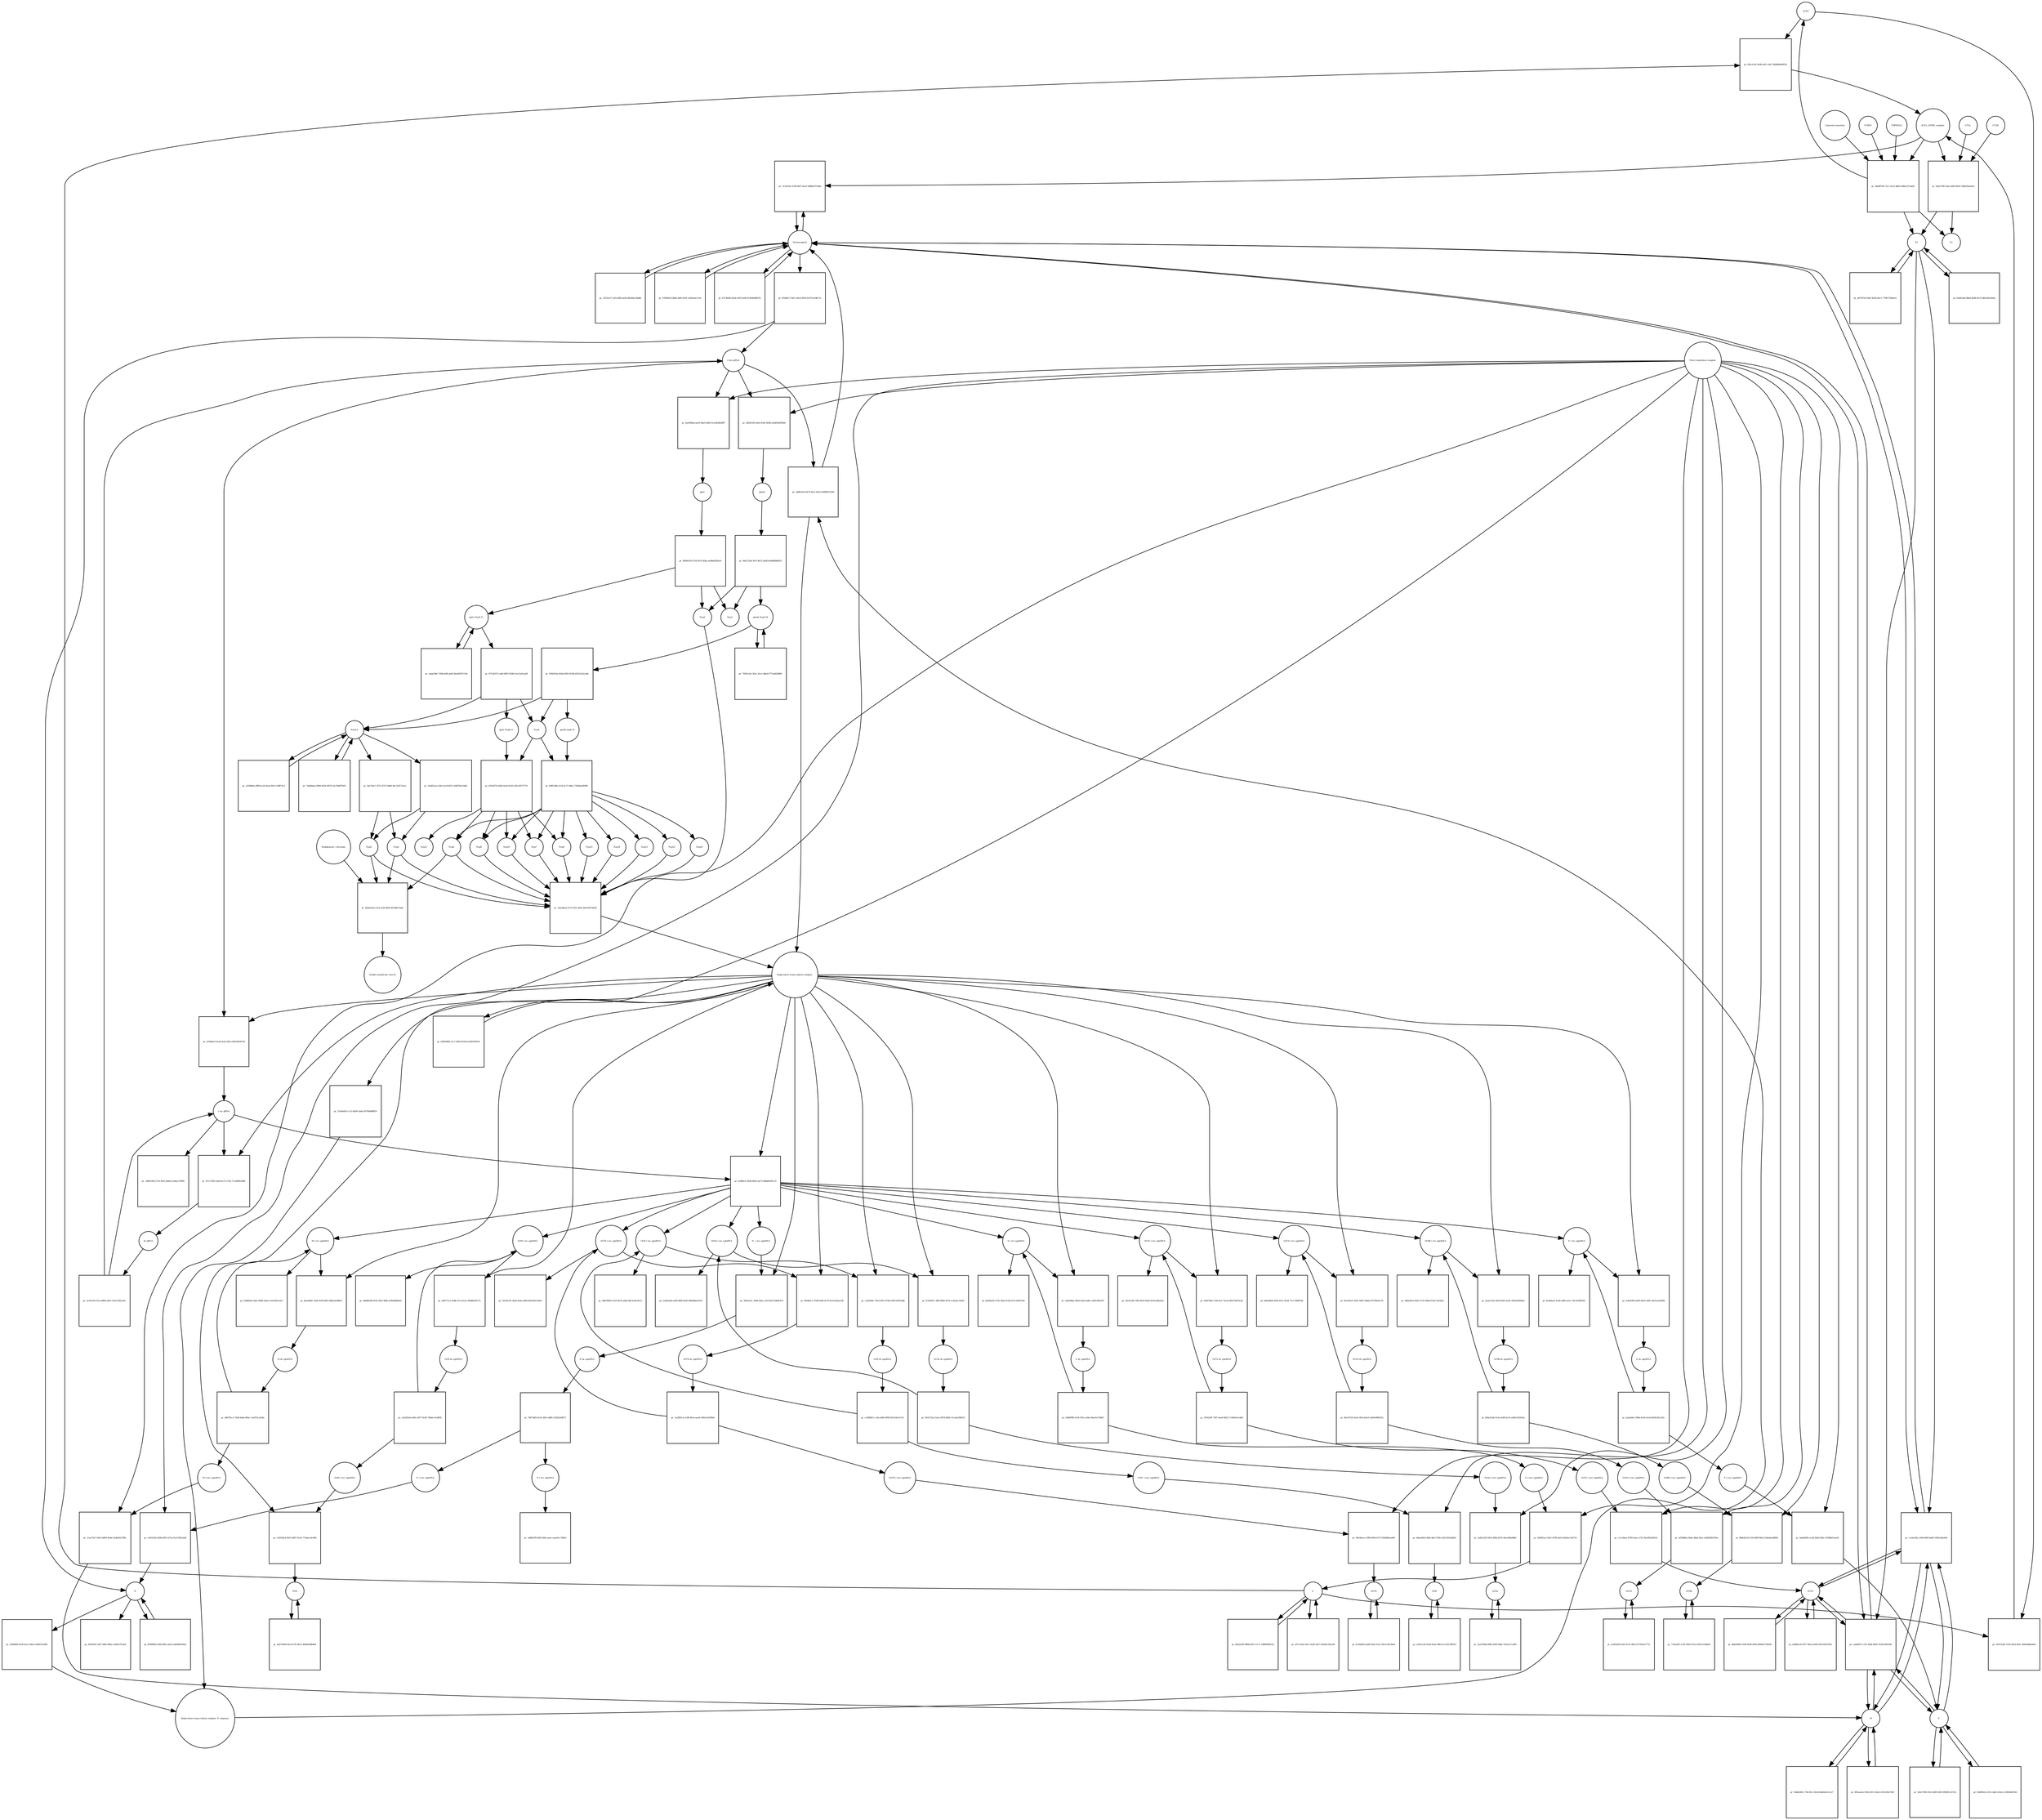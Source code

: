 strict digraph  {
ACE2 [annotation="", bipartite=0, cls=macromolecule, fontsize=4, label=ACE2, shape=circle];
"pr_d5ecfc00-2e0b-4421-a9a7-468486ed823b" [annotation="", bipartite=1, cls=process, fontsize=4, label="pr_d5ecfc00-2e0b-4421-a9a7-468486ed823b", shape=square];
"ACE2_SPIKE complex" [annotation="", bipartite=0, cls=complex, fontsize=4, label="ACE2_SPIKE complex", shape=circle];
S [annotation=urn_miriam_uniprot_P0DTC2, bipartite=0, cls=macromolecule, fontsize=4, label=S, shape=circle];
Nucleocapsid [annotation="urn_miriam_obo.go_GO%3A0019013", bipartite=0, cls=complex, fontsize=4, label=Nucleocapsid, shape=circle];
"pr_31291f42-319b-4f47-ba1d-58f8b1073edd" [annotation="", bipartite=1, cls=process, fontsize=4, label="pr_31291f42-319b-4f47-ba1d-58f8b1073edd", shape=square];
"pr_0ad1578f-63a5-4df0-8059-7dbfe95ea8c6" [annotation="", bipartite=1, cls=process, fontsize=4, label="pr_0ad1578f-63a5-4df0-8059-7dbfe95ea8c6", shape=square];
S2 [annotation=urn_miriam_interpro_IPR002552, bipartite=0, cls=macromolecule, fontsize=4, label=S2, shape=circle];
CTSB [annotation="", bipartite=0, cls=macromolecule, fontsize=4, label=CTSB, shape=circle];
CTSL [annotation="", bipartite=0, cls=macromolecule, fontsize=4, label=CTSL, shape=circle];
S1 [annotation=urn_miriam_interpro_IPR002551, bipartite=0, cls=macromolecule, fontsize=4, label=S1, shape=circle];
"pr_05672edb-7a95-4d1d-b62c-849a08dea6d3" [annotation="", bipartite=1, cls=process, fontsize=4, label="pr_05672edb-7a95-4d1d-b62c-849a08dea6d3", shape=square];
"pr_ce66df72-c251-464f-8643-7b2f316953d4" [annotation="", bipartite=1, cls=process, fontsize=4, label="pr_ce66df72-c251-464f-8643-7b2f316953d4", shape=square];
E [annotation=urn_miriam_uniprot_P0DTC4, bipartite=0, cls=macromolecule, fontsize=4, label=E, shape=circle];
M [annotation=urn_miriam_uniprot_P0DTC5, bipartite=0, cls=macromolecule, fontsize=4, label=M, shape=circle];
Orf7a [annotation=urn_miriam_uniprot_P0DTC7, bipartite=0, cls=macromolecule, fontsize=4, label=Orf7a, shape=circle];
"pr_ff2db5c7-8411-46c4-9914-b197cdc86c7a" [annotation="", bipartite=1, cls=process, fontsize=4, label="pr_ff2db5c7-8411-46c4-9914-b197cdc86c7a", shape=square];
"(+)ss gRNA" [annotation=urn_miriam_refseq_NC_045512, bipartite=0, cls="nucleic acid feature", fontsize=4, label="(+)ss gRNA", shape=circle];
N [annotation=urn_miriam_uniprot_P0DTC9, bipartite=0, cls="macromolecule multimer", fontsize=4, label=N, shape=circle];
"pr_21f1dc37-1af3-4fb0-a62d-8fed9ac3bdbb" [annotation="", bipartite=1, cls=process, fontsize=4, label="pr_21f1dc37-1af3-4fb0-a62d-8fed9ac3bdbb", shape=square];
"pr_97690416-d66b-46f0-855f-3cfdea0c215d" [annotation="", bipartite=1, cls=process, fontsize=4, label="pr_97690416-d66b-46f0-855f-3cfdea0c215d", shape=square];
"pr_f6595f63-2df7-46bf-989a-e3d91b7b7d2f" [annotation="", bipartite=1, cls=process, fontsize=4, label="pr_f6595f63-2df7-46bf-989a-e3d91b7b7d2f", shape=square];
"pr_0f5896b5-b5fb-4862-ab35-ede88df169a4" [annotation="", bipartite=1, cls=process, fontsize=4, label="pr_0f5896b5-b5fb-4862-ab35-ede88df169a4", shape=square];
"N (+)ss sgmRNA" [annotation=urn_miriam_ncbigene_43740575, bipartite=0, cls="nucleic acid feature", fontsize=4, label="N (+)ss sgmRNA", shape=circle];
"pr_c441422f-d280-4851-b75a-fe21185a5adf" [annotation="", bipartite=1, cls=process, fontsize=4, label="pr_c441422f-d280-4851-b75a-fe21185a5adf", shape=square];
"Host translation complex" [annotation="urn_miriam_obo.go_GO%3A0070992", bipartite=0, cls=complex, fontsize=4, label="Host translation complex", shape=circle];
"pr_b713bef0-02a4-45f5-b249-9cf040d9007b" [annotation="", bipartite=1, cls=process, fontsize=4, label="pr_b713bef0-02a4-45f5-b249-9cf040d9007b", shape=square];
"pr_46dd9706-72cc-4e12-8d63-696dc1f7ad2b" [annotation="", bipartite=1, cls=process, fontsize=4, label="pr_46dd9706-72cc-4e12-8d63-696dc1f7ad2b", shape=square];
FURIN [annotation="", bipartite=0, cls=macromolecule, fontsize=4, label=FURIN, shape=circle];
TMPRSS2 [annotation="", bipartite=0, cls=macromolecule, fontsize=4, label=TMPRSS2, shape=circle];
"Camostat mesylate" [annotation="urn_miriam_pubchem.compound_2536", bipartite=0, cls="simple chemical", fontsize=4, label="Camostat mesylate", shape=circle];
"pr_febd1a6b-9b6d-4b0b-9a7e-dfd236e3fa6e" [annotation="", bipartite=1, cls=process, fontsize=4, label="pr_febd1a6b-9b6d-4b0b-9a7e-dfd236e3fa6e", shape=square];
"Replication transcription complex_N oligomer" [annotation="", bipartite=0, cls=complex, fontsize=4, label="Replication transcription complex_N oligomer", shape=circle];
"pr_eddfe55a-9475-43e1-9ea5-0208ff5152fd" [annotation="", bipartite=1, cls=process, fontsize=4, label="pr_eddfe55a-9475-43e1-9ea5-0208ff5152fd", shape=square];
"Replication transcription complex" [annotation="", bipartite=0, cls=complex, fontsize=4, label="Replication transcription complex", shape=circle];
"pr_c1edc58a-c568-466f-ba80-10041effa9e8" [annotation="", bipartite=1, cls=process, fontsize=4, label="pr_c1edc58a-c568-466f-ba80-10041effa9e8", shape=square];
"pr_d47f97a9-5bf3-402d-8ec1-77987758edc0" [annotation="", bipartite=1, cls=process, fontsize=4, label="pr_d47f97a9-5bf3-402d-8ec1-77987758edc0", shape=square];
"pp1a Nsp3-11" [annotation=urn_miriam_uniprot_P0DTC1, bipartite=0, cls=macromolecule, fontsize=4, label="pp1a Nsp3-11", shape=circle];
"pr_97136337-ced0-4967-8246-f1ac5a41aaf6" [annotation="", bipartite=1, cls=process, fontsize=4, label="pr_97136337-ced0-4967-8246-f1ac5a41aaf6", shape=square];
"pp1a Nsp6-11" [annotation=urn_miriam_uniprot_P0DTC1, bipartite=0, cls=macromolecule, fontsize=4, label="pp1a Nsp6-11", shape=circle];
"Nsp3-4" [annotation="urn_miriam_ncbiprotein_YP_009725299|urn_miriam_ncbiprotein_YP_009725300", bipartite=0, cls=macromolecule, fontsize=4, label="Nsp3-4", shape=circle];
Nsp5 [annotation=urn_miriam_ncbiprotein_YP_009725301, bipartite=0, cls="macromolecule multimer", fontsize=4, label=Nsp5, shape=circle];
"Endoplasmic reticulum" [annotation="urn_miriam_obo.go_GO%3A0005783", bipartite=0, cls=complex, fontsize=4, label="Endoplasmic reticulum", shape=circle];
"pr_8abb23e6-e3c0-41df-900f-5f329ff27ebd" [annotation="", bipartite=1, cls=process, fontsize=4, label="pr_8abb23e6-e3c0-41df-900f-5f329ff27ebd", shape=square];
"Double-membrane vesicle" [annotation="urn_miriam_obo.go_GO%3A0039718", bipartite=0, cls=complex, fontsize=4, label="Double-membrane vesicle", shape=circle];
Nsp4 [annotation=urn_miriam_ncbiprotein_YP_009725300, bipartite=0, cls=macromolecule, fontsize=4, label=Nsp4, shape=circle];
Nsp3 [annotation=urn_miriam_ncbiprotein_YP_009725299, bipartite=0, cls=macromolecule, fontsize=4, label=Nsp3, shape=circle];
Nsp6 [annotation=urn_miriam_ncbiprotein_YP_009725302, bipartite=0, cls=macromolecule, fontsize=4, label=Nsp6, shape=circle];
"pr_eada2f9e-729d-4e8f-aefd-5ba2838711d4" [annotation="", bipartite=1, cls=process, fontsize=4, label="pr_eada2f9e-729d-4e8f-aefd-5ba2838711d4", shape=square];
"pr_a22fbb8a-d9f9-4c2d-9eae-80c1c59875cd" [annotation="", bipartite=1, cls=process, fontsize=4, label="pr_a22fbb8a-d9f9-4c2d-9eae-80c1c59875cd", shape=square];
"pp1ab Nsp3-16" [annotation=urn_miriam_uniprot_P0DTD1, bipartite=0, cls=macromolecule, fontsize=4, label="pp1ab Nsp3-16", shape=circle];
"pr_7818c24c-3e5c-41ce-b8ed-f7714e828806" [annotation="", bipartite=1, cls=process, fontsize=4, label="pr_7818c24c-3e5c-41ce-b8ed-f7714e828806", shape=square];
"pr_f594310a-d1bd-4595-9149-e05222a2cebb" [annotation="", bipartite=1, cls=process, fontsize=4, label="pr_f594310a-d1bd-4595-9149-e05222a2cebb", shape=square];
"pp1ab nsp6-16" [annotation=urn_miriam_uniprot_P0DTD1, bipartite=0, cls=macromolecule, fontsize=4, label="pp1ab nsp6-16", shape=circle];
"pr_5bbb286f-c73b-40c1-822d-6be644c5ce27" [annotation="", bipartite=1, cls=process, fontsize=4, label="pr_5bbb286f-c73b-40c1-822d-6be644c5ce27", shape=square];
"pr_5d2e7589-05e5-460f-9d55-0958f1e1f13d" [annotation="", bipartite=1, cls=process, fontsize=4, label="pr_5d2e7589-05e5-460f-9d55-0958f1e1f13d", shape=square];
"pr_a97c105a-95a7-4329-a817-65a98c32bc40" [annotation="", bipartite=1, cls=process, fontsize=4, label="pr_a97c105a-95a7-4329-a817-65a98c32bc40", shape=square];
"pr_895aaa3e-92f4-4251-83a0-c814536a7438" [annotation="", bipartite=1, cls=process, fontsize=4, label="pr_895aaa3e-92f4-4251-83a0-c814536a7438", shape=square];
"pr_b0400b1d-1b7a-4de3-b5eb-c230854d919d" [annotation="", bipartite=1, cls=process, fontsize=4, label="pr_b0400b1d-1b7a-4de3-b5eb-c230854d919d", shape=square];
"pr_8b52af30-9888-4037-a171-10885f60f163" [annotation="", bipartite=1, cls=process, fontsize=4, label="pr_8b52af30-9888-4037-a171-10885f60f163", shape=square];
"pr_dbba9966-c5d6-4598-9299-d96643739428" [annotation="", bipartite=1, cls=process, fontsize=4, label="pr_dbba9966-c5d6-4598-9299-d96643739428", shape=square];
Orf6 [annotation=urn_miriam_uniprot_P0DTC6, bipartite=0, cls=macromolecule, fontsize=4, label=Orf6, shape=circle];
"pr_e2d311ab-410d-42ae-9663-5ca7d2788353" [annotation="", bipartite=1, cls=process, fontsize=4, label="pr_e2d311ab-410d-42ae-9663-5ca7d2788353", shape=square];
Orf3a [annotation=urn_miriam_uniprot_P0DTC3, bipartite=0, cls=macromolecule, fontsize=4, label=Orf3a, shape=circle];
"pr_5a257b8d-6680-4389-9bde-7b1fa17caf99" [annotation="", bipartite=1, cls=process, fontsize=4, label="pr_5a257b8d-6680-4389-9bde-7b1fa17caf99", shape=square];
Orf8 [annotation=urn_miriam_uniprot_P0DTC8, bipartite=0, cls=macromolecule, fontsize=4, label=Orf8, shape=circle];
"pr_4d37d5d0-64cd-472f-9b1e-468642fdbd68" [annotation="", bipartite=1, cls=process, fontsize=4, label="pr_4d37d5d0-64cd-472f-9b1e-468642fdbd68", shape=square];
Orf9b [annotation=urn_miriam_uniprot_P0DTD2, bipartite=0, cls=macromolecule, fontsize=4, label=Orf9b, shape=circle];
"pr_714eaf63-a795-4595-87a2-b5f413190b99" [annotation="", bipartite=1, cls=process, fontsize=4, label="pr_714eaf63-a795-4595-87a2-b5f413190b99", shape=square];
Orf14 [annotation=urn_miriam_uniprot_P0DTD3, bipartite=0, cls=macromolecule, fontsize=4, label=Orf14, shape=circle];
"pr_ea492f28-5ed5-47ee-9f42-61793b1a777e" [annotation="", bipartite=1, cls=process, fontsize=4, label="pr_ea492f28-5ed5-47ee-9f42-61793b1a777e", shape=square];
Orf7b [annotation=urn_miriam_uniprot_P0DTD8, bipartite=0, cls=macromolecule, fontsize=4, label=Orf7b, shape=circle];
"pr_813bbd55-da96-42af-9122-56e1c4912be4" [annotation="", bipartite=1, cls=process, fontsize=4, label="pr_813bbd55-da96-42af-9122-56e1c4912be4", shape=square];
"pr_d2d96ce9-5877-48c4-a046-f59c93d27b30" [annotation="", bipartite=1, cls=process, fontsize=4, label="pr_d2d96ce9-5877-48c4-a046-f59c93d27b30", shape=square];
"M (+)ss sgmRNA" [annotation="", bipartite=0, cls="nucleic acid feature", fontsize=4, label="M (+)ss sgmRNA", shape=circle];
"pr_11ae75e7-64c9-4d09-9e4d-21dbe0215f8c" [annotation="", bipartite=1, cls=process, fontsize=4, label="pr_11ae75e7-64c9-4d09-9e4d-21dbe0215f8c", shape=square];
"E (+)ss sgmRNA" [annotation="", bipartite=0, cls="nucleic acid feature", fontsize=4, label="E (+)ss sgmRNA", shape=circle];
"pr_4adb2856-1a28-4620-bf5e-5190bb12ea42" [annotation="", bipartite=1, cls=process, fontsize=4, label="pr_4adb2856-1a28-4620-bf5e-5190bb12ea42", shape=square];
"S (+)ss sgmRNA" [annotation="", bipartite=0, cls="nucleic acid feature", fontsize=4, label="S (+)ss sgmRNA", shape=circle];
"pr_426653ca-6ef2-4709-ab5a-642b2c224733" [annotation="", bipartite=1, cls=process, fontsize=4, label="pr_426653ca-6ef2-4709-ab5a-642b2c224733", shape=square];
"Orf7a (+)ss sgmRNA" [annotation="", bipartite=0, cls="nucleic acid feature", fontsize=4, label="Orf7a (+)ss sgmRNA", shape=circle];
"pr_c1ce5bea-6709-4eac-a725-9ae585a081f4" [annotation="", bipartite=1, cls=process, fontsize=4, label="pr_c1ce5bea-6709-4eac-a725-9ae585a081f4", shape=square];
"Orf6  (+)ss sgmRNA" [annotation="", bipartite=0, cls="nucleic acid feature", fontsize=4, label="Orf6  (+)ss sgmRNA", shape=circle];
"pr_8dae69a0-468f-4ba7-839c-b4513023dd2d" [annotation="", bipartite=1, cls=process, fontsize=4, label="pr_8dae69a0-468f-4ba7-839c-b4513023dd2d", shape=square];
"Orf3a (+)ss sgmRNA" [annotation="", bipartite=0, cls="nucleic acid feature", fontsize=4, label="Orf3a (+)ss sgmRNA", shape=circle];
"pr_ae821228-5055-4f0b-b470-5fac0d0e8bbf" [annotation="", bipartite=1, cls=process, fontsize=4, label="pr_ae821228-5055-4f0b-b470-5fac0d0e8bbf", shape=square];
"Orf8 (+)ss sgmRNA" [annotation="", bipartite=0, cls="nucleic acid feature", fontsize=4, label="Orf8 (+)ss sgmRNA", shape=circle];
"pr_c5d16dc4-0912-4b97-9c01-77adeca9c964" [annotation="", bipartite=1, cls=process, fontsize=4, label="pr_c5d16dc4-0912-4b97-9c01-77adeca9c964", shape=square];
"Orf9b (+)ss sgmRNA" [annotation="", bipartite=0, cls="nucleic acid feature", fontsize=4, label="Orf9b (+)ss sgmRNA", shape=circle];
"pr_868e42c8-fc50-46f9-96e4-52da0ea680f4" [annotation="", bipartite=1, cls=process, fontsize=4, label="pr_868e42c8-fc50-46f9-96e4-52da0ea680f4", shape=square];
"Orf14 (+)ss sgmRNA" [annotation="", bipartite=0, cls="nucleic acid feature", fontsize=4, label="Orf14 (+)ss sgmRNA", shape=circle];
"pr_af5884ba-5b0e-48da-83ac-d2d4266278ed" [annotation="", bipartite=1, cls=process, fontsize=4, label="pr_af5884ba-5b0e-48da-83ac-d2d4266278ed", shape=square];
"Orf7b (+)ss sgmRNA" [annotation="", bipartite=0, cls="nucleic acid feature", fontsize=4, label="Orf7b (+)ss sgmRNA", shape=circle];
"pr_69e5beca-1089-4954-b71f-f204d06ca604" [annotation="", bipartite=1, cls=process, fontsize=4, label="pr_69e5beca-1089-4954-b71f-f204d06ca604", shape=square];
"(-)ss gRNA" [annotation=urn_miriam_refseq_NC_045512, bipartite=0, cls="nucleic acid feature", fontsize=4, label="(-)ss gRNA", shape=circle];
"pr_1b86339d-27c8-467e-bd0d-a19dac37f0fb" [annotation="", bipartite=1, cls=process, fontsize=4, label="pr_1b86339d-27c8-467e-bd0d-a19dac37f0fb", shape=square];
"pr_19fd08f9-de34-4a21-84ed-c4b0015efdff" [annotation="", bipartite=1, cls=process, fontsize=4, label="pr_19fd08f9-de34-4a21-84ed-c4b0015efdff", shape=square];
"pr_b1fd0dc9-5ea9-4e2e-bd15-0fefef954734" [annotation="", bipartite=1, cls=process, fontsize=4, label="pr_b1fd0dc9-5ea9-4e2e-bd15-0fefef954734", shape=square];
"M (-)ss sgmRNA" [annotation=urn_miriam_ncbigene_43740571, bipartite=0, cls="nucleic acid feature", fontsize=4, label="M (-)ss sgmRNA", shape=circle];
"pr_f3486d22-0af2-4698-a05a-51a51b67a3e3" [annotation="", bipartite=1, cls=process, fontsize=4, label="pr_f3486d22-0af2-4698-a05a-51a51b67a3e3", shape=square];
"E (-)ss sgmRNA" [annotation=urn_miriam_ncbigene_43740570, bipartite=0, cls="nucleic acid feature", fontsize=4, label="E (-)ss sgmRNA", shape=circle];
"pr_ba3fdaa5-2c89-446f-ae5c-735c50380392" [annotation="", bipartite=1, cls=process, fontsize=4, label="pr_ba3fdaa5-2c89-446f-ae5c-735c50380392", shape=square];
"S (-)ss sgmRNA" [annotation="", bipartite=0, cls="nucleic acid feature", fontsize=4, label="S (-)ss sgmRNA", shape=circle];
"pr_b52f6a05-e791-42b2-9c8d-d7e132607af4" [annotation="", bipartite=1, cls=process, fontsize=4, label="pr_b52f6a05-e791-42b2-9c8d-d7e132607af4", shape=square];
"Orf7a (-)ss sgmRNA" [annotation="", bipartite=0, cls="nucleic acid feature", fontsize=4, label="Orf7a (-)ss sgmRNA", shape=circle];
"pr_ef53e186-7f84-4420-94a0-6e01a9da1faf" [annotation="", bipartite=1, cls=process, fontsize=4, label="pr_ef53e186-7f84-4420-94a0-6e01a9da1faf", shape=square];
"Orf6 (-)ss sgmRNA" [annotation="", bipartite=0, cls="nucleic acid feature", fontsize=4, label="Orf6 (-)ss sgmRNA", shape=circle];
"pr_d8b79b95-5e16-467d-ada8-48c5c8ac8113" [annotation="", bipartite=1, cls=process, fontsize=4, label="pr_d8b79b95-5e16-467d-ada8-48c5c8ac8113", shape=square];
"Orf3a (-)ss sgmRNA" [annotation="", bipartite=0, cls="nucleic acid feature", fontsize=4, label="Orf3a (-)ss sgmRNA", shape=circle];
"pr_53da5a6d-e50d-4f86-9450-0669dba41635" [annotation="", bipartite=1, cls=process, fontsize=4, label="pr_53da5a6d-e50d-4f86-9450-0669dba41635", shape=square];
"Orf8 (-)ss sgmRNA" [annotation="", bipartite=0, cls="nucleic acid feature", fontsize=4, label="Orf8 (-)ss sgmRNA", shape=circle];
"pr_0b686a98-051b-401f-9fdb-e93644ffb8a4" [annotation="", bipartite=1, cls=process, fontsize=4, label="pr_0b686a98-051b-401f-9fdb-e93644ffb8a4", shape=square];
"Orf9b (-)ss sgmRNA" [annotation="", bipartite=0, cls="nucleic acid feature", fontsize=4, label="Orf9b (-)ss sgmRNA", shape=circle];
"pr_59da4d12-4941-471f-a9bd-07b3c742562c" [annotation="", bipartite=1, cls=process, fontsize=4, label="pr_59da4d12-4941-471f-a9bd-07b3c742562c", shape=square];
"Orf14 (-)ss sgmRNA" [annotation="", bipartite=0, cls="nucleic acid feature", fontsize=4, label="Orf14 (-)ss sgmRNA", shape=circle];
"pr_b5ba4fb6-d19b-415c-8e34-71cc7d99f76b" [annotation="", bipartite=1, cls=process, fontsize=4, label="pr_b5ba4fb6-d19b-415c-8e34-71cc7d99f76b", shape=square];
"Orf7b (-)ss sgmRNA" [annotation="", bipartite=0, cls="nucleic acid feature", fontsize=4, label="Orf7b (-)ss sgmRNA", shape=circle];
"pr_59316c05-3818-4eda-a86d-46e450e1d0a3" [annotation="", bipartite=1, cls=process, fontsize=4, label="pr_59316c05-3818-4eda-a86d-46e450e1d0a3", shape=square];
"pr_91117830-3eb4-4c57-a7d2-71a36f603688" [annotation="", bipartite=1, cls=process, fontsize=4, label="pr_91117830-3eb4-4c57-a7d2-71a36f603688", shape=square];
"ds gRNA" [annotation=urn_miriam_refseq_NC_045512, bipartite=0, cls="nucleic acid feature", fontsize=4, label="ds gRNA", shape=circle];
"pr_8aaa0f4e-1428-424f-bfdf-18bba3e98021" [annotation="", bipartite=1, cls=process, fontsize=4, label="pr_8aaa0f4e-1428-424f-bfdf-18bba3e98021", shape=square];
"M ds sgmRNA" [annotation="", bipartite=0, cls="nucleic acid feature", fontsize=4, label="M ds sgmRNA", shape=circle];
"pr_5eb303f9-a059-48c8-a5f6-cde51ead590b" [annotation="", bipartite=1, cls=process, fontsize=4, label="pr_5eb303f9-a059-48c8-a5f6-cde51ead590b", shape=square];
"E ds sgmRNA" [annotation="", bipartite=0, cls="nucleic acid feature", fontsize=4, label="E ds sgmRNA", shape=circle];
"pr_5a9e96da-485d-45a6-ad8e-cd56c8fe63f7" [annotation="", bipartite=1, cls=process, fontsize=4, label="pr_5a9e96da-485d-45a6-ad8e-cd56c8fe63f7", shape=square];
"S ds sgmRNA" [annotation="", bipartite=0, cls="nucleic acid feature", fontsize=4, label="S ds sgmRNA", shape=circle];
"pr_43f6784a-7e26-4e17-8ca4-8fa579d76cbe" [annotation="", bipartite=1, cls=process, fontsize=4, label="pr_43f6784a-7e26-4e17-8ca4-8fa579d76cbe", shape=square];
"Orf7a ds sgmRNA" [annotation="", bipartite=0, cls="nucleic acid feature", fontsize=4, label="Orf7a ds sgmRNA", shape=circle];
"pr_c2a050bc-78c4-4927-8784-548710b763db" [annotation="", bipartite=1, cls=process, fontsize=4, label="pr_c2a050bc-78c4-4927-8784-548710b763db", shape=square];
"Orf6 ds sgmRNA" [annotation="", bipartite=0, cls="nucleic acid feature", fontsize=4, label="Orf6 ds sgmRNA", shape=circle];
"pr_b720391c-3ff8-4606-8e7b-1cda35c3ef02" [annotation="", bipartite=1, cls=process, fontsize=4, label="pr_b720391c-3ff8-4606-8e7b-1cda35c3ef02", shape=square];
"Orf3a ds sgmRNA" [annotation="", bipartite=0, cls="nucleic acid feature", fontsize=4, label="Orf3a ds sgmRNA", shape=circle];
"pr_b46771c5-2e8b-47c3-b1ca-f9a882f5477e" [annotation="", bipartite=1, cls=process, fontsize=4, label="pr_b46771c5-2e8b-47c3-b1ca-f9a882f5477e", shape=square];
"Orf8 ds sgmRNA" [annotation="", bipartite=0, cls="nucleic acid feature", fontsize=4, label="Orf8 ds sgmRNA", shape=circle];
"pr_aa4ce324-c8e8-420e-bcd2-340224f500ea" [annotation="", bipartite=1, cls=process, fontsize=4, label="pr_aa4ce324-c8e8-420e-bcd2-340224f500ea", shape=square];
"Orf9b ds sgmRNA" [annotation="", bipartite=0, cls="nucleic acid feature", fontsize=4, label="Orf9b ds sgmRNA", shape=circle];
"pr_65c83a15-939c-40d7-b4bd-875790e01cf5" [annotation="", bipartite=1, cls=process, fontsize=4, label="pr_65c83a15-939c-40d7-b4bd-875790e01cf5", shape=square];
"Orf14 ds sgmRNA" [annotation="", bipartite=0, cls="nucleic acid feature", fontsize=4, label="Orf14 ds sgmRNA", shape=circle];
"pr_9658fac1-0768-439e-b176-8c531eba2136" [annotation="", bipartite=1, cls=process, fontsize=4, label="pr_9658fac1-0768-439e-b176-8c531eba2136", shape=square];
"Orf7b ds sgmRNA" [annotation="", bipartite=0, cls="nucleic acid feature", fontsize=4, label="Orf7b ds sgmRNA", shape=circle];
"pr_2e101efe-f31a-4884-a853-33e512921eb1" [annotation="", bipartite=1, cls=process, fontsize=4, label="pr_2e101efe-f31a-4884-a853-33e512921eb1", shape=square];
"pr_b4678cc3-7d58-4deb-866c-c1e872ca434e" [annotation="", bipartite=1, cls=process, fontsize=4, label="pr_b4678cc3-7d58-4deb-866c-c1e872ca434e", shape=square];
"pr_2aafa66c-596b-4c46-b15d-d450cf4c252c" [annotation="", bipartite=1, cls=process, fontsize=4, label="pr_2aafa66c-596b-4c46-b15d-d450cf4c252c", shape=square];
"pr_54df0990-fe18-47fa-a1bb-34ae01274bb7" [annotation="", bipartite=1, cls=process, fontsize=4, label="pr_54df0990-fe18-47fa-a1bb-34ae01274bb7", shape=square];
"pr_39162f3f-7047-4ae8-8452-7c0b45e1e4d4" [annotation="", bipartite=1, cls=process, fontsize=4, label="pr_39162f3f-7047-4ae8-8452-7c0b45e1e4d4", shape=square];
"pr_c106b851-c14e-4d4f-b99f-d5d7a9a37c43" [annotation="", bipartite=1, cls=process, fontsize=4, label="pr_c106b851-c14e-4d4f-b99f-d5d7a9a37c43", shape=square];
"pr_9616722a-52a3-4878-b820-31cab2396033" [annotation="", bipartite=1, cls=process, fontsize=4, label="pr_9616722a-52a3-4878-b820-31cab2396033", shape=square];
"pr_cdc820a9-a69a-4357-9cb9-76bdc7ee4856" [annotation="", bipartite=1, cls=process, fontsize=4, label="pr_cdc820a9-a69a-4357-9cb9-76bdc7ee4856", shape=square];
"pr_6d4cd1dd-5c62-4e86-bc10-a04fc025632a" [annotation="", bipartite=1, cls=process, fontsize=4, label="pr_6d4cd1dd-5c62-4e86-bc10-a04fc025632a", shape=square];
"pr_46a7d7d3-4a16-4f1b-bdc0-5a60e99b9252" [annotation="", bipartite=1, cls=process, fontsize=4, label="pr_46a7d7d3-4a16-4f1b-bdc0-5a60e99b9252", shape=square];
"pr_1a5805c4-1e98-4bc4-aae8-e00e2cb599b4" [annotation="", bipartite=1, cls=process, fontsize=4, label="pr_1a5805c4-1e98-4bc4-aae8-e00e2cb599b4", shape=square];
"N  (-)ss sgmRNA" [annotation=urn_miriam_ncbigene_43740575, bipartite=0, cls="nucleic acid feature", fontsize=4, label="N  (-)ss sgmRNA", shape=circle];
"pr_3655a15c-3448-42bc-a333-bb721bb9e470" [annotation="", bipartite=1, cls=process, fontsize=4, label="pr_3655a15c-3448-42bc-a333-bb721bb9e470", shape=square];
"N ds sgmRNA" [annotation="", bipartite=0, cls="nucleic acid feature", fontsize=4, label="N ds sgmRNA", shape=circle];
"pr_7b973bf5-bc62-44f3-a880-3342f2ef8f73" [annotation="", bipartite=1, cls=process, fontsize=4, label="pr_7b973bf5-bc62-44f3-a880-3342f2ef8f73", shape=square];
"N (-)ss sgmRNA" [annotation="", bipartite=0, cls="nucleic acid feature", fontsize=4, label="N (-)ss sgmRNA", shape=circle];
pp1ab [annotation=urn_miriam_uniprot_P0DTD1, bipartite=0, cls=macromolecule, fontsize=4, label=pp1ab, shape=circle];
"pr_9dcb73a6-3fc9-4b72-b3d0-60a886b6f816" [annotation="", bipartite=1, cls=process, fontsize=4, label="pr_9dcb73a6-3fc9-4b72-b3d0-60a886b6f816", shape=square];
Nsp2 [annotation=urn_miriam_ncbiprotein_YP_009725298, bipartite=0, cls=macromolecule, fontsize=4, label=Nsp2, shape=circle];
Nsp1 [annotation=urn_miriam_ncbiprotein_YP_009725297, bipartite=0, cls=macromolecule, fontsize=4, label=Nsp1, shape=circle];
pp1a [annotation=urn_miriam_uniprot_P0DTC1, bipartite=0, cls=macromolecule, fontsize=4, label=pp1a, shape=circle];
"pr_8f040c95-6726-4f15-85da-ae98ef4626c9" [annotation="", bipartite=1, cls=process, fontsize=4, label="pr_8f040c95-6726-4f15-85da-ae98ef4626c9", shape=square];
"pr_7da80daa-0994-461b-9670-1bc7bdf07b93" [annotation="", bipartite=1, cls=process, fontsize=4, label="pr_7da80daa-0994-461b-9670-1bc7bdf07b93", shape=square];
"pr_5dc76ec1-2f7e-4732-9d60-8ac22917aa2c" [annotation="", bipartite=1, cls=process, fontsize=4, label="pr_5dc76ec1-2f7e-4732-9d60-8ac22917aa2c", shape=square];
"pr_1edb52aa-a54e-4ce9-867a-5dfd7be2544b" [annotation="", bipartite=1, cls=process, fontsize=4, label="pr_1edb52aa-a54e-4ce9-867a-5dfd7be2544b", shape=square];
"pr_452faf70-02b0-4a18-8102-e05c04737735" [annotation="", bipartite=1, cls=process, fontsize=4, label="pr_452faf70-02b0-4a18-8102-e05c04737735", shape=square];
Nsp7 [annotation=urn_miriam_ncbiprotein_YP_009725303, bipartite=0, cls=macromolecule, fontsize=4, label=Nsp7, shape=circle];
Nsp8 [annotation=urn_miriam_ncbiprotein_YP_009725304, bipartite=0, cls=macromolecule, fontsize=4, label=Nsp8, shape=circle];
Nsp9 [annotation=urn_miriam_ncbiprotein_YP_009725305, bipartite=0, cls=macromolecule, fontsize=4, label=Nsp9, shape=circle];
Nsp10 [annotation=urn_miriam_ncbiprotein_YP_009725306, bipartite=0, cls=macromolecule, fontsize=4, label=Nsp10, shape=circle];
Nsp11 [annotation=urn_miriam_ncbiprotein_YP_009725312, bipartite=0, cls=macromolecule, fontsize=4, label=Nsp11, shape=circle];
"pr_6bffcb9b-2c54-4c72-98a2-73b9daa800f9" [annotation="", bipartite=1, cls=process, fontsize=4, label="pr_6bffcb9b-2c54-4c72-98a2-73b9daa800f9", shape=square];
Nsp13 [annotation=urn_miriam_ncbiprotein_YP_009725308, bipartite=0, cls=macromolecule, fontsize=4, label=Nsp13, shape=circle];
Nsp12 [annotation=urn_miriam_ncbiprotein_YP_009725307, bipartite=0, cls=macromolecule, fontsize=4, label=Nsp12, shape=circle];
Nsp16 [annotation=urn_miriam_ncbiprotein_YP_009725311, bipartite=0, cls=macromolecule, fontsize=4, label=Nsp16, shape=circle];
Nsp15 [annotation=urn_miriam_ncbiprotein_YP_009725310, bipartite=0, cls=macromolecule, fontsize=4, label=Nsp15, shape=circle];
Nsp14 [annotation=urn_miriam_ncbiprotein_YP_009725309, bipartite=0, cls=macromolecule, fontsize=4, label=Nsp14, shape=circle];
"pr_1b2c6ba3-9175-41f1-b416-44e16475d03f" [annotation="", bipartite=1, cls=process, fontsize=4, label="pr_1b2c6ba3-9175-41f1-b416-44e16475d03f", shape=square];
"pr_6a209bad-aa43-44a5-b4b2-0c3a45d02807" [annotation="", bipartite=1, cls=process, fontsize=4, label="pr_6a209bad-aa43-44a5-b4b2-0c3a45d02807", shape=square];
"pr_afb92320-e6e4-43e6-829b-a3dd54e894b4" [annotation="", bipartite=1, cls=process, fontsize=4, label="pr_afb92320-e6e4-43e6-829b-a3dd54e894b4", shape=square];
"pr_a48bd7f9-f2bf-4642-aeee-eaea9cc7d8e5" [annotation="", bipartite=1, cls=process, fontsize=4, label="pr_a48bd7f9-f2bf-4642-aeee-eaea9cc7d8e5", shape=square];
"pr_02850088-12c7-4850-825b-bc4d91ff39c8" [annotation="", bipartite=1, cls=process, fontsize=4, label="pr_02850088-12c7-4850-825b-bc4d91ff39c8", shape=square];
"pr_533a0a82-cc12-4d20-a2da-d376446b8f24" [annotation="", bipartite=1, cls=process, fontsize=4, label="pr_533a0a82-cc12-4d20-a2da-d376446b8f24", shape=square];
"pr_fe0ffbce-85d6-4663-ab73-6d8dfb582c55" [annotation="", bipartite=1, cls=process, fontsize=4, label="pr_fe0ffbce-85d6-4663-ab73-6d8dfb582c55", shape=square];
ACE2 -> "pr_d5ecfc00-2e0b-4421-a9a7-468486ed823b"  [annotation="", interaction_type=consumption];
ACE2 -> "pr_05672edb-7a95-4d1d-b62c-849a08dea6d3"  [annotation="", interaction_type=consumption];
"pr_d5ecfc00-2e0b-4421-a9a7-468486ed823b" -> "ACE2_SPIKE complex"  [annotation="", interaction_type=production];
"ACE2_SPIKE complex" -> "pr_31291f42-319b-4f47-ba1d-58f8b1073edd"  [annotation="urn_miriam_pubmed_32142651|urn_miriam_pubmed_32094589|urn_miriam_taxonomy_2697049", interaction_type=stimulation];
"ACE2_SPIKE complex" -> "pr_0ad1578f-63a5-4df0-8059-7dbfe95ea8c6"  [annotation="", interaction_type=consumption];
"ACE2_SPIKE complex" -> "pr_46dd9706-72cc-4e12-8d63-696dc1f7ad2b"  [annotation="", interaction_type=consumption];
S -> "pr_d5ecfc00-2e0b-4421-a9a7-468486ed823b"  [annotation="", interaction_type=consumption];
S -> "pr_05672edb-7a95-4d1d-b62c-849a08dea6d3"  [annotation="", interaction_type=consumption];
S -> "pr_a97c105a-95a7-4329-a817-65a98c32bc40"  [annotation="", interaction_type=consumption];
S -> "pr_8b52af30-9888-4037-a171-10885f60f163"  [annotation="", interaction_type=consumption];
Nucleocapsid -> "pr_31291f42-319b-4f47-ba1d-58f8b1073edd"  [annotation="", interaction_type=consumption];
Nucleocapsid -> "pr_ce66df72-c251-464f-8643-7b2f316953d4"  [annotation="", interaction_type=consumption];
Nucleocapsid -> "pr_ff2db5c7-8411-46c4-9914-b197cdc86c7a"  [annotation="", interaction_type=consumption];
Nucleocapsid -> "pr_21f1dc37-1af3-4fb0-a62d-8fed9ac3bdbb"  [annotation="", interaction_type=consumption];
Nucleocapsid -> "pr_97690416-d66b-46f0-855f-3cfdea0c215d"  [annotation="", interaction_type=consumption];
Nucleocapsid -> "pr_b713bef0-02a4-45f5-b249-9cf040d9007b"  [annotation="", interaction_type=consumption];
Nucleocapsid -> "pr_c1edc58a-c568-466f-ba80-10041effa9e8"  [annotation="", interaction_type=consumption];
"pr_31291f42-319b-4f47-ba1d-58f8b1073edd" -> Nucleocapsid  [annotation="", interaction_type=production];
"pr_0ad1578f-63a5-4df0-8059-7dbfe95ea8c6" -> S2  [annotation="", interaction_type=production];
"pr_0ad1578f-63a5-4df0-8059-7dbfe95ea8c6" -> S1  [annotation="", interaction_type=production];
S2 -> "pr_ce66df72-c251-464f-8643-7b2f316953d4"  [annotation="urn_miriam_pubmed_32142651|urn_miriam_pubmed_32094589|urn_miriam_pubmed_32047258|urn_miriam_taxonomy_2697049", interaction_type=stimulation];
S2 -> "pr_febd1a6b-9b6d-4b0b-9a7e-dfd236e3fa6e"  [annotation="", interaction_type=consumption];
S2 -> "pr_c1edc58a-c568-466f-ba80-10041effa9e8"  [annotation="urn_miriam_pubmed_32142651|urn_miriam_pubmed_32047258|urn_miriam_taxonomy_2697049", interaction_type=stimulation];
S2 -> "pr_d47f97a9-5bf3-402d-8ec1-77987758edc0"  [annotation="", interaction_type=consumption];
CTSB -> "pr_0ad1578f-63a5-4df0-8059-7dbfe95ea8c6"  [annotation="urn_miriam_pubmed_32142651|urn_miriam_taxonomy_2697049", interaction_type=catalysis];
CTSL -> "pr_0ad1578f-63a5-4df0-8059-7dbfe95ea8c6"  [annotation="urn_miriam_pubmed_32142651|urn_miriam_taxonomy_2697049", interaction_type=catalysis];
"pr_05672edb-7a95-4d1d-b62c-849a08dea6d3" -> "ACE2_SPIKE complex"  [annotation="", interaction_type=production];
"pr_ce66df72-c251-464f-8643-7b2f316953d4" -> Nucleocapsid  [annotation="", interaction_type=production];
"pr_ce66df72-c251-464f-8643-7b2f316953d4" -> E  [annotation="", interaction_type=production];
"pr_ce66df72-c251-464f-8643-7b2f316953d4" -> M  [annotation="", interaction_type=production];
"pr_ce66df72-c251-464f-8643-7b2f316953d4" -> Orf7a  [annotation="", interaction_type=production];
E -> "pr_ce66df72-c251-464f-8643-7b2f316953d4"  [annotation="", interaction_type=consumption];
E -> "pr_c1edc58a-c568-466f-ba80-10041effa9e8"  [annotation="", interaction_type=consumption];
E -> "pr_5d2e7589-05e5-460f-9d55-0958f1e1f13d"  [annotation="", interaction_type=consumption];
E -> "pr_b0400b1d-1b7a-4de3-b5eb-c230854d919d"  [annotation="", interaction_type=consumption];
M -> "pr_ce66df72-c251-464f-8643-7b2f316953d4"  [annotation="", interaction_type=consumption];
M -> "pr_c1edc58a-c568-466f-ba80-10041effa9e8"  [annotation="", interaction_type=consumption];
M -> "pr_5bbb286f-c73b-40c1-822d-6be644c5ce27"  [annotation="", interaction_type=consumption];
M -> "pr_895aaa3e-92f4-4251-83a0-c814536a7438"  [annotation="", interaction_type=consumption];
Orf7a -> "pr_ce66df72-c251-464f-8643-7b2f316953d4"  [annotation="", interaction_type=consumption];
Orf7a -> "pr_c1edc58a-c568-466f-ba80-10041effa9e8"  [annotation="", interaction_type=consumption];
Orf7a -> "pr_dbba9966-c5d6-4598-9299-d96643739428"  [annotation="", interaction_type=consumption];
Orf7a -> "pr_d2d96ce9-5877-48c4-a046-f59c93d27b30"  [annotation="", interaction_type=consumption];
"pr_ff2db5c7-8411-46c4-9914-b197cdc86c7a" -> "(+)ss gRNA"  [annotation="", interaction_type=production];
"pr_ff2db5c7-8411-46c4-9914-b197cdc86c7a" -> N  [annotation="", interaction_type=production];
"(+)ss gRNA" -> "pr_eddfe55a-9475-43e1-9ea5-0208ff5152fd"  [annotation="", interaction_type=consumption];
"(+)ss gRNA" -> "pr_b1fd0dc9-5ea9-4e2e-bd15-0fefef954734"  [annotation="", interaction_type=consumption];
"(+)ss gRNA" -> "pr_6a209bad-aa43-44a5-b4b2-0c3a45d02807"  [annotation="", interaction_type=consumption];
"(+)ss gRNA" -> "pr_afb92320-e6e4-43e6-829b-a3dd54e894b4"  [annotation="", interaction_type=consumption];
N -> "pr_f6595f63-2df7-46bf-989a-e3d91b7b7d2f"  [annotation="", interaction_type=consumption];
N -> "pr_0f5896b5-b5fb-4862-ab35-ede88df169a4"  [annotation="", interaction_type=consumption];
N -> "pr_19fd08f9-de34-4a21-84ed-c4b0015efdff"  [annotation="", interaction_type=consumption];
"pr_21f1dc37-1af3-4fb0-a62d-8fed9ac3bdbb" -> Nucleocapsid  [annotation="", interaction_type=production];
"pr_97690416-d66b-46f0-855f-3cfdea0c215d" -> Nucleocapsid  [annotation="", interaction_type=production];
"pr_0f5896b5-b5fb-4862-ab35-ede88df169a4" -> N  [annotation="", interaction_type=production];
"N (+)ss sgmRNA" -> "pr_c441422f-d280-4851-b75a-fe21185a5adf"  [annotation="", interaction_type=consumption];
"pr_c441422f-d280-4851-b75a-fe21185a5adf" -> N  [annotation="", interaction_type=production];
"Host translation complex" -> "pr_c441422f-d280-4851-b75a-fe21185a5adf"  [annotation="", interaction_type="necessary stimulation"];
"Host translation complex" -> "pr_11ae75e7-64c9-4d09-9e4d-21dbe0215f8c"  [annotation="urn_miriam_pubmed_31226023|urn_miriam_pubmed_27712623", interaction_type="necessary stimulation"];
"Host translation complex" -> "pr_4adb2856-1a28-4620-bf5e-5190bb12ea42"  [annotation="urn_miriam_pubmed_31226023|urn_miriam_pubmed_27712623", interaction_type="necessary stimulation"];
"Host translation complex" -> "pr_426653ca-6ef2-4709-ab5a-642b2c224733"  [annotation="urn_miriam_pubmed_31226023|urn_miriam_pubmed_27712623", interaction_type="necessary stimulation"];
"Host translation complex" -> "pr_c1ce5bea-6709-4eac-a725-9ae585a081f4"  [annotation="urn_miriam_pubmed_31226023|urn_miriam_pubmed_27712623", interaction_type="necessary stimulation"];
"Host translation complex" -> "pr_8dae69a0-468f-4ba7-839c-b4513023dd2d"  [annotation="urn_miriam_pubmed_31226023|urn_miriam_pubmed_27712623", interaction_type="necessary stimulation"];
"Host translation complex" -> "pr_ae821228-5055-4f0b-b470-5fac0d0e8bbf"  [annotation="urn_miriam_pubmed_31226023|urn_miriam_pubmed_27712623", interaction_type="necessary stimulation"];
"Host translation complex" -> "pr_c5d16dc4-0912-4b97-9c01-77adeca9c964"  [annotation="urn_miriam_pubmed_31226023|urn_miriam_pubmed_27712623", interaction_type="necessary stimulation"];
"Host translation complex" -> "pr_868e42c8-fc50-46f9-96e4-52da0ea680f4"  [annotation="urn_miriam_pubmed_31226023|urn_miriam_pubmed_27712623", interaction_type="necessary stimulation"];
"Host translation complex" -> "pr_af5884ba-5b0e-48da-83ac-d2d4266278ed"  [annotation="urn_miriam_pubmed_31226023|urn_miriam_pubmed_27712623", interaction_type="necessary stimulation"];
"Host translation complex" -> "pr_69e5beca-1089-4954-b71f-f204d06ca604"  [annotation="urn_miriam_pubmed_31226023|urn_miriam_pubmed_27712623", interaction_type="necessary stimulation"];
"Host translation complex" -> "pr_6a209bad-aa43-44a5-b4b2-0c3a45d02807"  [annotation="urn_miriam_pubmed_31226023|urn_miriam_pubmed_27712623", interaction_type="necessary stimulation"];
"Host translation complex" -> "pr_afb92320-e6e4-43e6-829b-a3dd54e894b4"  [annotation="urn_miriam_pubmed_31226023|urn_miriam_pubmed_27712623", interaction_type="necessary stimulation"];
"pr_b713bef0-02a4-45f5-b249-9cf040d9007b" -> Nucleocapsid  [annotation="", interaction_type=production];
"pr_46dd9706-72cc-4e12-8d63-696dc1f7ad2b" -> S2  [annotation="", interaction_type=production];
"pr_46dd9706-72cc-4e12-8d63-696dc1f7ad2b" -> ACE2  [annotation="", interaction_type=production];
"pr_46dd9706-72cc-4e12-8d63-696dc1f7ad2b" -> S1  [annotation="", interaction_type=production];
FURIN -> "pr_46dd9706-72cc-4e12-8d63-696dc1f7ad2b"  [annotation="urn_miriam_pubmed_32142651|urn_miriam_pubmed_32362314|urn_miriam_taxonomy_2697049", interaction_type=catalysis];
TMPRSS2 -> "pr_46dd9706-72cc-4e12-8d63-696dc1f7ad2b"  [annotation="urn_miriam_pubmed_32142651|urn_miriam_pubmed_32362314|urn_miriam_taxonomy_2697049", interaction_type=catalysis];
"Camostat mesylate" -> "pr_46dd9706-72cc-4e12-8d63-696dc1f7ad2b"  [annotation="urn_miriam_pubmed_32142651|urn_miriam_pubmed_32362314|urn_miriam_taxonomy_2697049", interaction_type=inhibition];
"pr_febd1a6b-9b6d-4b0b-9a7e-dfd236e3fa6e" -> S2  [annotation="", interaction_type=production];
"Replication transcription complex_N oligomer" -> "pr_eddfe55a-9475-43e1-9ea5-0208ff5152fd"  [annotation="", interaction_type=consumption];
"pr_eddfe55a-9475-43e1-9ea5-0208ff5152fd" -> Nucleocapsid  [annotation="", interaction_type=production];
"pr_eddfe55a-9475-43e1-9ea5-0208ff5152fd" -> "Replication transcription complex"  [annotation="", interaction_type=production];
"Replication transcription complex" -> "pr_b1fd0dc9-5ea9-4e2e-bd15-0fefef954734"  [annotation="urn_miriam_pubmed_22438542|urn_miriam_taxonomy_11142", interaction_type="necessary stimulation"];
"Replication transcription complex" -> "pr_91117830-3eb4-4c57-a7d2-71a36f603688"  [annotation="urn_miriam_pubmed_22438542|urn_miriam_taxonomy_11142", interaction_type="necessary stimulation"];
"Replication transcription complex" -> "pr_8aaa0f4e-1428-424f-bfdf-18bba3e98021"  [annotation="urn_miriam_pubmed_22438542|urn_miriam_taxonomy_11142", interaction_type="necessary stimulation"];
"Replication transcription complex" -> "pr_5eb303f9-a059-48c8-a5f6-cde51ead590b"  [annotation="urn_miriam_pubmed_22438542|urn_miriam_pubmed_11142", interaction_type="necessary stimulation"];
"Replication transcription complex" -> "pr_5a9e96da-485d-45a6-ad8e-cd56c8fe63f7"  [annotation="urn_miriam_pubmed_22438542|urn_miriam_pubmed_11142", interaction_type="necessary stimulation"];
"Replication transcription complex" -> "pr_43f6784a-7e26-4e17-8ca4-8fa579d76cbe"  [annotation="urn_miriam_pubmed_22438542|urn_miriam_taxonomy_11142", interaction_type="necessary stimulation"];
"Replication transcription complex" -> "pr_c2a050bc-78c4-4927-8784-548710b763db"  [annotation="urn_miriam_pubmed_22438542|urn_miriam_taxonomy_11142", interaction_type="necessary stimulation"];
"Replication transcription complex" -> "pr_b720391c-3ff8-4606-8e7b-1cda35c3ef02"  [annotation="urn_miriam_pubmed_22438542|urn_miriam_taxonomy_11142", interaction_type="necessary stimulation"];
"Replication transcription complex" -> "pr_b46771c5-2e8b-47c3-b1ca-f9a882f5477e"  [annotation="urn_miriam_pubmed_22438542|urn_miriam_taxonomy_11142", interaction_type="necessary stimulation"];
"Replication transcription complex" -> "pr_aa4ce324-c8e8-420e-bcd2-340224f500ea"  [annotation="urn_miriam_pubmed_22438542|urn_miriam_taxonomy_11142", interaction_type="necessary stimulation"];
"Replication transcription complex" -> "pr_65c83a15-939c-40d7-b4bd-875790e01cf5"  [annotation="urn_miriam_pubmed_22438542|urn_miriam_taxonomy_11142", interaction_type="necessary stimulation"];
"Replication transcription complex" -> "pr_9658fac1-0768-439e-b176-8c531eba2136"  [annotation="urn_miriam_pubmed_22438542|urn_miriam_taxonomy_11142", interaction_type="necessary stimulation"];
"Replication transcription complex" -> "pr_3655a15c-3448-42bc-a333-bb721bb9e470"  [annotation="urn_miriam_pubmed_22438542|urn_miriam_taxonomy_11142", interaction_type="necessary stimulation"];
"Replication transcription complex" -> "pr_02850088-12c7-4850-825b-bc4d91ff39c8"  [annotation="", interaction_type=consumption];
"Replication transcription complex" -> "pr_533a0a82-cc12-4d20-a2da-d376446b8f24"  [annotation="", interaction_type=consumption];
"Replication transcription complex" -> "pr_fe0ffbce-85d6-4663-ab73-6d8dfb582c55"  [annotation="urn_miriam_pubmed_8830530|urn_miriam_taxonomy_1138", interaction_type="necessary stimulation"];
"pr_c1edc58a-c568-466f-ba80-10041effa9e8" -> Nucleocapsid  [annotation="", interaction_type=production];
"pr_c1edc58a-c568-466f-ba80-10041effa9e8" -> Orf7a  [annotation="", interaction_type=production];
"pr_c1edc58a-c568-466f-ba80-10041effa9e8" -> E  [annotation="", interaction_type=production];
"pr_c1edc58a-c568-466f-ba80-10041effa9e8" -> M  [annotation="", interaction_type=production];
"pr_d47f97a9-5bf3-402d-8ec1-77987758edc0" -> S2  [annotation="", interaction_type=production];
"pp1a Nsp3-11" -> "pr_97136337-ced0-4967-8246-f1ac5a41aaf6"  [annotation="urn_miriam_pubmed_21203998|urn_miriam_taxonomy_228407|urn_miriam_pubmed_15564471|urn_miriam_taxonomy_228330", interaction_type=catalysis];
"pp1a Nsp3-11" -> "pr_eada2f9e-729d-4e8f-aefd-5ba2838711d4"  [annotation="", interaction_type=consumption];
"pr_97136337-ced0-4967-8246-f1ac5a41aaf6" -> "pp1a Nsp6-11"  [annotation="", interaction_type=production];
"pr_97136337-ced0-4967-8246-f1ac5a41aaf6" -> "Nsp3-4"  [annotation="", interaction_type=production];
"pr_97136337-ced0-4967-8246-f1ac5a41aaf6" -> Nsp5  [annotation="", interaction_type=production];
"pp1a Nsp6-11" -> "pr_452faf70-02b0-4a18-8102-e05c04737735"  [annotation="", interaction_type=consumption];
"Nsp3-4" -> "pr_a22fbb8a-d9f9-4c2d-9eae-80c1c59875cd"  [annotation="", interaction_type=consumption];
"Nsp3-4" -> "pr_7da80daa-0994-461b-9670-1bc7bdf07b93"  [annotation="", interaction_type=consumption];
"Nsp3-4" -> "pr_5dc76ec1-2f7e-4732-9d60-8ac22917aa2c"  [annotation="urn_miriam_pubmed_15564471|urn_miriam_taxonomy_228330", interaction_type=catalysis];
"Nsp3-4" -> "pr_1edb52aa-a54e-4ce9-867a-5dfd7be2544b"  [annotation="urn_miriam_pubmed_15564471|urn_miriam_taxonomy_228330", interaction_type=catalysis];
Nsp5 -> "pr_452faf70-02b0-4a18-8102-e05c04737735"  [annotation="urn_miriam_pubmed_11907209|urn_miriam_taxonomy_11142", interaction_type=catalysis];
Nsp5 -> "pr_6bffcb9b-2c54-4c72-98a2-73b9daa800f9"  [annotation="urn_miriam_pubmed_11907209|urn_miriam_taxonomy_11142", interaction_type=catalysis];
"Endoplasmic reticulum" -> "pr_8abb23e6-e3c0-41df-900f-5f329ff27ebd"  [annotation="", interaction_type=consumption];
"pr_8abb23e6-e3c0-41df-900f-5f329ff27ebd" -> "Double-membrane vesicle"  [annotation="", interaction_type=production];
Nsp4 -> "pr_8abb23e6-e3c0-41df-900f-5f329ff27ebd"  [annotation="urn_miriam_pubmed_23943763|urn_miriam_taxonomy_227984", interaction_type=modulation];
Nsp4 -> "pr_1b2c6ba3-9175-41f1-b416-44e16475d03f"  [annotation="", interaction_type=consumption];
Nsp3 -> "pr_8abb23e6-e3c0-41df-900f-5f329ff27ebd"  [annotation="urn_miriam_pubmed_23943763|urn_miriam_taxonomy_227984", interaction_type=modulation];
Nsp3 -> "pr_1b2c6ba3-9175-41f1-b416-44e16475d03f"  [annotation="", interaction_type=consumption];
Nsp6 -> "pr_8abb23e6-e3c0-41df-900f-5f329ff27ebd"  [annotation="urn_miriam_pubmed_23943763|urn_miriam_taxonomy_227984", interaction_type=modulation];
Nsp6 -> "pr_1b2c6ba3-9175-41f1-b416-44e16475d03f"  [annotation="", interaction_type=consumption];
"pr_eada2f9e-729d-4e8f-aefd-5ba2838711d4" -> "pp1a Nsp3-11"  [annotation="", interaction_type=production];
"pr_a22fbb8a-d9f9-4c2d-9eae-80c1c59875cd" -> "Nsp3-4"  [annotation="", interaction_type=production];
"pp1ab Nsp3-16" -> "pr_7818c24c-3e5c-41ce-b8ed-f7714e828806"  [annotation="", interaction_type=consumption];
"pp1ab Nsp3-16" -> "pr_f594310a-d1bd-4595-9149-e05222a2cebb"  [annotation="urn_miriam_pubmed_21203998|urn_miriam_taxonomy_228407|urn_miriam_pubmed_15564471|urn_miriam_taxonomy_228330", interaction_type=catalysis];
"pr_7818c24c-3e5c-41ce-b8ed-f7714e828806" -> "pp1ab Nsp3-16"  [annotation="", interaction_type=production];
"pr_f594310a-d1bd-4595-9149-e05222a2cebb" -> "pp1ab nsp6-16"  [annotation="", interaction_type=production];
"pr_f594310a-d1bd-4595-9149-e05222a2cebb" -> Nsp5  [annotation="", interaction_type=production];
"pr_f594310a-d1bd-4595-9149-e05222a2cebb" -> "Nsp3-4"  [annotation="", interaction_type=production];
"pp1ab nsp6-16" -> "pr_6bffcb9b-2c54-4c72-98a2-73b9daa800f9"  [annotation="", interaction_type=consumption];
"pr_5bbb286f-c73b-40c1-822d-6be644c5ce27" -> M  [annotation="", interaction_type=production];
"pr_5d2e7589-05e5-460f-9d55-0958f1e1f13d" -> E  [annotation="", interaction_type=production];
"pr_a97c105a-95a7-4329-a817-65a98c32bc40" -> S  [annotation="", interaction_type=production];
"pr_895aaa3e-92f4-4251-83a0-c814536a7438" -> M  [annotation="", interaction_type=production];
"pr_b0400b1d-1b7a-4de3-b5eb-c230854d919d" -> E  [annotation="", interaction_type=production];
"pr_8b52af30-9888-4037-a171-10885f60f163" -> S  [annotation="", interaction_type=production];
"pr_dbba9966-c5d6-4598-9299-d96643739428" -> Orf7a  [annotation="", interaction_type=production];
Orf6 -> "pr_e2d311ab-410d-42ae-9663-5ca7d2788353"  [annotation="", interaction_type=consumption];
"pr_e2d311ab-410d-42ae-9663-5ca7d2788353" -> Orf6  [annotation="", interaction_type=production];
Orf3a -> "pr_5a257b8d-6680-4389-9bde-7b1fa17caf99"  [annotation="", interaction_type=consumption];
"pr_5a257b8d-6680-4389-9bde-7b1fa17caf99" -> Orf3a  [annotation="", interaction_type=production];
Orf8 -> "pr_4d37d5d0-64cd-472f-9b1e-468642fdbd68"  [annotation="", interaction_type=consumption];
"pr_4d37d5d0-64cd-472f-9b1e-468642fdbd68" -> Orf8  [annotation="", interaction_type=production];
Orf9b -> "pr_714eaf63-a795-4595-87a2-b5f413190b99"  [annotation="", interaction_type=consumption];
"pr_714eaf63-a795-4595-87a2-b5f413190b99" -> Orf9b  [annotation="", interaction_type=production];
Orf14 -> "pr_ea492f28-5ed5-47ee-9f42-61793b1a777e"  [annotation="", interaction_type=consumption];
"pr_ea492f28-5ed5-47ee-9f42-61793b1a777e" -> Orf14  [annotation="", interaction_type=production];
Orf7b -> "pr_813bbd55-da96-42af-9122-56e1c4912be4"  [annotation="", interaction_type=consumption];
"pr_813bbd55-da96-42af-9122-56e1c4912be4" -> Orf7b  [annotation="", interaction_type=production];
"pr_d2d96ce9-5877-48c4-a046-f59c93d27b30" -> Orf7a  [annotation="", interaction_type=production];
"M (+)ss sgmRNA" -> "pr_11ae75e7-64c9-4d09-9e4d-21dbe0215f8c"  [annotation="", interaction_type=consumption];
"pr_11ae75e7-64c9-4d09-9e4d-21dbe0215f8c" -> M  [annotation="", interaction_type=production];
"E (+)ss sgmRNA" -> "pr_4adb2856-1a28-4620-bf5e-5190bb12ea42"  [annotation="", interaction_type=consumption];
"pr_4adb2856-1a28-4620-bf5e-5190bb12ea42" -> E  [annotation="", interaction_type=production];
"S (+)ss sgmRNA" -> "pr_426653ca-6ef2-4709-ab5a-642b2c224733"  [annotation="", interaction_type=consumption];
"pr_426653ca-6ef2-4709-ab5a-642b2c224733" -> S  [annotation="", interaction_type=production];
"Orf7a (+)ss sgmRNA" -> "pr_c1ce5bea-6709-4eac-a725-9ae585a081f4"  [annotation="", interaction_type=consumption];
"pr_c1ce5bea-6709-4eac-a725-9ae585a081f4" -> Orf7a  [annotation="", interaction_type=production];
"Orf6  (+)ss sgmRNA" -> "pr_8dae69a0-468f-4ba7-839c-b4513023dd2d"  [annotation="", interaction_type=consumption];
"pr_8dae69a0-468f-4ba7-839c-b4513023dd2d" -> Orf6  [annotation="", interaction_type=production];
"Orf3a (+)ss sgmRNA" -> "pr_ae821228-5055-4f0b-b470-5fac0d0e8bbf"  [annotation="", interaction_type=consumption];
"pr_ae821228-5055-4f0b-b470-5fac0d0e8bbf" -> Orf3a  [annotation="", interaction_type=production];
"Orf8 (+)ss sgmRNA" -> "pr_c5d16dc4-0912-4b97-9c01-77adeca9c964"  [annotation="", interaction_type=consumption];
"pr_c5d16dc4-0912-4b97-9c01-77adeca9c964" -> Orf8  [annotation="", interaction_type=production];
"Orf9b (+)ss sgmRNA" -> "pr_868e42c8-fc50-46f9-96e4-52da0ea680f4"  [annotation="", interaction_type=consumption];
"pr_868e42c8-fc50-46f9-96e4-52da0ea680f4" -> Orf9b  [annotation="", interaction_type=production];
"Orf14 (+)ss sgmRNA" -> "pr_af5884ba-5b0e-48da-83ac-d2d4266278ed"  [annotation="", interaction_type=consumption];
"pr_af5884ba-5b0e-48da-83ac-d2d4266278ed" -> Orf14  [annotation="", interaction_type=production];
"Orf7b (+)ss sgmRNA" -> "pr_69e5beca-1089-4954-b71f-f204d06ca604"  [annotation="", interaction_type=consumption];
"pr_69e5beca-1089-4954-b71f-f204d06ca604" -> Orf7b  [annotation="", interaction_type=production];
"(-)ss gRNA" -> "pr_1b86339d-27c8-467e-bd0d-a19dac37f0fb"  [annotation="", interaction_type=consumption];
"(-)ss gRNA" -> "pr_91117830-3eb4-4c57-a7d2-71a36f603688"  [annotation="", interaction_type=consumption];
"(-)ss gRNA" -> "pr_fe0ffbce-85d6-4663-ab73-6d8dfb582c55"  [annotation="", interaction_type=consumption];
"pr_19fd08f9-de34-4a21-84ed-c4b0015efdff" -> "Replication transcription complex_N oligomer"  [annotation="", interaction_type=production];
"pr_b1fd0dc9-5ea9-4e2e-bd15-0fefef954734" -> "(-)ss gRNA"  [annotation="", interaction_type=production];
"M (-)ss sgmRNA" -> "pr_f3486d22-0af2-4698-a05a-51a51b67a3e3"  [annotation="", interaction_type=consumption];
"M (-)ss sgmRNA" -> "pr_8aaa0f4e-1428-424f-bfdf-18bba3e98021"  [annotation="", interaction_type=consumption];
"E (-)ss sgmRNA" -> "pr_ba3fdaa5-2c89-446f-ae5c-735c50380392"  [annotation="", interaction_type=consumption];
"E (-)ss sgmRNA" -> "pr_5eb303f9-a059-48c8-a5f6-cde51ead590b"  [annotation="", interaction_type=consumption];
"S (-)ss sgmRNA" -> "pr_b52f6a05-e791-42b2-9c8d-d7e132607af4"  [annotation="", interaction_type=consumption];
"S (-)ss sgmRNA" -> "pr_5a9e96da-485d-45a6-ad8e-cd56c8fe63f7"  [annotation="", interaction_type=consumption];
"Orf7a (-)ss sgmRNA" -> "pr_ef53e186-7f84-4420-94a0-6e01a9da1faf"  [annotation="", interaction_type=consumption];
"Orf7a (-)ss sgmRNA" -> "pr_43f6784a-7e26-4e17-8ca4-8fa579d76cbe"  [annotation="", interaction_type=consumption];
"Orf6 (-)ss sgmRNA" -> "pr_d8b79b95-5e16-467d-ada8-48c5c8ac8113"  [annotation="", interaction_type=consumption];
"Orf6 (-)ss sgmRNA" -> "pr_c2a050bc-78c4-4927-8784-548710b763db"  [annotation="", interaction_type=consumption];
"Orf3a (-)ss sgmRNA" -> "pr_53da5a6d-e50d-4f86-9450-0669dba41635"  [annotation="", interaction_type=consumption];
"Orf3a (-)ss sgmRNA" -> "pr_b720391c-3ff8-4606-8e7b-1cda35c3ef02"  [annotation="", interaction_type=consumption];
"Orf8 (-)ss sgmRNA" -> "pr_0b686a98-051b-401f-9fdb-e93644ffb8a4"  [annotation="", interaction_type=consumption];
"Orf8 (-)ss sgmRNA" -> "pr_b46771c5-2e8b-47c3-b1ca-f9a882f5477e"  [annotation="", interaction_type=consumption];
"Orf9b (-)ss sgmRNA" -> "pr_59da4d12-4941-471f-a9bd-07b3c742562c"  [annotation="", interaction_type=consumption];
"Orf9b (-)ss sgmRNA" -> "pr_aa4ce324-c8e8-420e-bcd2-340224f500ea"  [annotation="", interaction_type=consumption];
"Orf14 (-)ss sgmRNA" -> "pr_b5ba4fb6-d19b-415c-8e34-71cc7d99f76b"  [annotation="", interaction_type=consumption];
"Orf14 (-)ss sgmRNA" -> "pr_65c83a15-939c-40d7-b4bd-875790e01cf5"  [annotation="", interaction_type=consumption];
"Orf7b (-)ss sgmRNA" -> "pr_59316c05-3818-4eda-a86d-46e450e1d0a3"  [annotation="", interaction_type=consumption];
"Orf7b (-)ss sgmRNA" -> "pr_9658fac1-0768-439e-b176-8c531eba2136"  [annotation="", interaction_type=consumption];
"pr_91117830-3eb4-4c57-a7d2-71a36f603688" -> "ds gRNA"  [annotation="", interaction_type=production];
"ds gRNA" -> "pr_2e101efe-f31a-4884-a853-33e512921eb1"  [annotation="", interaction_type=consumption];
"pr_8aaa0f4e-1428-424f-bfdf-18bba3e98021" -> "M ds sgmRNA"  [annotation="", interaction_type=production];
"M ds sgmRNA" -> "pr_b4678cc3-7d58-4deb-866c-c1e872ca434e"  [annotation="", interaction_type=consumption];
"pr_5eb303f9-a059-48c8-a5f6-cde51ead590b" -> "E ds sgmRNA"  [annotation="", interaction_type=production];
"E ds sgmRNA" -> "pr_2aafa66c-596b-4c46-b15d-d450cf4c252c"  [annotation="", interaction_type=consumption];
"pr_5a9e96da-485d-45a6-ad8e-cd56c8fe63f7" -> "S ds sgmRNA"  [annotation="", interaction_type=production];
"S ds sgmRNA" -> "pr_54df0990-fe18-47fa-a1bb-34ae01274bb7"  [annotation="", interaction_type=consumption];
"pr_43f6784a-7e26-4e17-8ca4-8fa579d76cbe" -> "Orf7a ds sgmRNA"  [annotation="", interaction_type=production];
"Orf7a ds sgmRNA" -> "pr_39162f3f-7047-4ae8-8452-7c0b45e1e4d4"  [annotation="", interaction_type=consumption];
"pr_c2a050bc-78c4-4927-8784-548710b763db" -> "Orf6 ds sgmRNA"  [annotation="", interaction_type=production];
"Orf6 ds sgmRNA" -> "pr_c106b851-c14e-4d4f-b99f-d5d7a9a37c43"  [annotation="", interaction_type=consumption];
"pr_b720391c-3ff8-4606-8e7b-1cda35c3ef02" -> "Orf3a ds sgmRNA"  [annotation="", interaction_type=production];
"Orf3a ds sgmRNA" -> "pr_9616722a-52a3-4878-b820-31cab2396033"  [annotation="", interaction_type=consumption];
"pr_b46771c5-2e8b-47c3-b1ca-f9a882f5477e" -> "Orf8 ds sgmRNA"  [annotation="", interaction_type=production];
"Orf8 ds sgmRNA" -> "pr_cdc820a9-a69a-4357-9cb9-76bdc7ee4856"  [annotation="", interaction_type=consumption];
"pr_aa4ce324-c8e8-420e-bcd2-340224f500ea" -> "Orf9b ds sgmRNA"  [annotation="", interaction_type=production];
"Orf9b ds sgmRNA" -> "pr_6d4cd1dd-5c62-4e86-bc10-a04fc025632a"  [annotation="", interaction_type=consumption];
"pr_65c83a15-939c-40d7-b4bd-875790e01cf5" -> "Orf14 ds sgmRNA"  [annotation="", interaction_type=production];
"Orf14 ds sgmRNA" -> "pr_46a7d7d3-4a16-4f1b-bdc0-5a60e99b9252"  [annotation="", interaction_type=consumption];
"pr_9658fac1-0768-439e-b176-8c531eba2136" -> "Orf7b ds sgmRNA"  [annotation="", interaction_type=production];
"Orf7b ds sgmRNA" -> "pr_1a5805c4-1e98-4bc4-aae8-e00e2cb599b4"  [annotation="", interaction_type=consumption];
"pr_2e101efe-f31a-4884-a853-33e512921eb1" -> "(-)ss gRNA"  [annotation="", interaction_type=production];
"pr_2e101efe-f31a-4884-a853-33e512921eb1" -> "(+)ss gRNA"  [annotation="", interaction_type=production];
"pr_b4678cc3-7d58-4deb-866c-c1e872ca434e" -> "M (-)ss sgmRNA"  [annotation="", interaction_type=production];
"pr_b4678cc3-7d58-4deb-866c-c1e872ca434e" -> "M (+)ss sgmRNA"  [annotation="", interaction_type=production];
"pr_2aafa66c-596b-4c46-b15d-d450cf4c252c" -> "E (-)ss sgmRNA"  [annotation="", interaction_type=production];
"pr_2aafa66c-596b-4c46-b15d-d450cf4c252c" -> "E (+)ss sgmRNA"  [annotation="", interaction_type=production];
"pr_54df0990-fe18-47fa-a1bb-34ae01274bb7" -> "S (-)ss sgmRNA"  [annotation="", interaction_type=production];
"pr_54df0990-fe18-47fa-a1bb-34ae01274bb7" -> "S (+)ss sgmRNA"  [annotation="", interaction_type=production];
"pr_39162f3f-7047-4ae8-8452-7c0b45e1e4d4" -> "Orf7a (-)ss sgmRNA"  [annotation="", interaction_type=production];
"pr_39162f3f-7047-4ae8-8452-7c0b45e1e4d4" -> "Orf7a (+)ss sgmRNA"  [annotation="", interaction_type=production];
"pr_c106b851-c14e-4d4f-b99f-d5d7a9a37c43" -> "Orf6 (-)ss sgmRNA"  [annotation="", interaction_type=production];
"pr_c106b851-c14e-4d4f-b99f-d5d7a9a37c43" -> "Orf6  (+)ss sgmRNA"  [annotation="", interaction_type=production];
"pr_9616722a-52a3-4878-b820-31cab2396033" -> "Orf3a (-)ss sgmRNA"  [annotation="", interaction_type=production];
"pr_9616722a-52a3-4878-b820-31cab2396033" -> "Orf3a (+)ss sgmRNA"  [annotation="", interaction_type=production];
"pr_cdc820a9-a69a-4357-9cb9-76bdc7ee4856" -> "Orf8 (-)ss sgmRNA"  [annotation="", interaction_type=production];
"pr_cdc820a9-a69a-4357-9cb9-76bdc7ee4856" -> "Orf8 (+)ss sgmRNA"  [annotation="", interaction_type=production];
"pr_6d4cd1dd-5c62-4e86-bc10-a04fc025632a" -> "Orf9b (-)ss sgmRNA"  [annotation="", interaction_type=production];
"pr_6d4cd1dd-5c62-4e86-bc10-a04fc025632a" -> "Orf9b (+)ss sgmRNA"  [annotation="", interaction_type=production];
"pr_46a7d7d3-4a16-4f1b-bdc0-5a60e99b9252" -> "Orf14 (-)ss sgmRNA"  [annotation="", interaction_type=production];
"pr_46a7d7d3-4a16-4f1b-bdc0-5a60e99b9252" -> "Orf14 (+)ss sgmRNA"  [annotation="", interaction_type=production];
"pr_1a5805c4-1e98-4bc4-aae8-e00e2cb599b4" -> "Orf7b (-)ss sgmRNA"  [annotation="", interaction_type=production];
"pr_1a5805c4-1e98-4bc4-aae8-e00e2cb599b4" -> "Orf7b (+)ss sgmRNA"  [annotation="", interaction_type=production];
"N  (-)ss sgmRNA" -> "pr_3655a15c-3448-42bc-a333-bb721bb9e470"  [annotation="", interaction_type=consumption];
"pr_3655a15c-3448-42bc-a333-bb721bb9e470" -> "N ds sgmRNA"  [annotation="", interaction_type=production];
"N ds sgmRNA" -> "pr_7b973bf5-bc62-44f3-a880-3342f2ef8f73"  [annotation="", interaction_type=consumption];
"pr_7b973bf5-bc62-44f3-a880-3342f2ef8f73" -> "N (-)ss sgmRNA"  [annotation="", interaction_type=production];
"pr_7b973bf5-bc62-44f3-a880-3342f2ef8f73" -> "N (+)ss sgmRNA"  [annotation="", interaction_type=production];
"N (-)ss sgmRNA" -> "pr_a48bd7f9-f2bf-4642-aeee-eaea9cc7d8e5"  [annotation="", interaction_type=consumption];
pp1ab -> "pr_9dcb73a6-3fc9-4b72-b3d0-60a886b6f816"  [annotation="urn_miriam_pubmed_15564471|urn_miriam_taxonomy_228330", interaction_type=catalysis];
"pr_9dcb73a6-3fc9-4b72-b3d0-60a886b6f816" -> "pp1ab Nsp3-16"  [annotation="", interaction_type=production];
"pr_9dcb73a6-3fc9-4b72-b3d0-60a886b6f816" -> Nsp2  [annotation="", interaction_type=production];
"pr_9dcb73a6-3fc9-4b72-b3d0-60a886b6f816" -> Nsp1  [annotation="", interaction_type=production];
Nsp2 -> "pr_1b2c6ba3-9175-41f1-b416-44e16475d03f"  [annotation="", interaction_type=consumption];
pp1a -> "pr_8f040c95-6726-4f15-85da-ae98ef4626c9"  [annotation="urn_miriam_pubmed_15564471|urn_miriam_taxonomy_228330", interaction_type=catalysis];
"pr_8f040c95-6726-4f15-85da-ae98ef4626c9" -> "pp1a Nsp3-11"  [annotation="", interaction_type=production];
"pr_8f040c95-6726-4f15-85da-ae98ef4626c9" -> Nsp2  [annotation="", interaction_type=production];
"pr_8f040c95-6726-4f15-85da-ae98ef4626c9" -> Nsp1  [annotation="", interaction_type=production];
"pr_7da80daa-0994-461b-9670-1bc7bdf07b93" -> "Nsp3-4"  [annotation="", interaction_type=production];
"pr_5dc76ec1-2f7e-4732-9d60-8ac22917aa2c" -> Nsp4  [annotation="", interaction_type=production];
"pr_5dc76ec1-2f7e-4732-9d60-8ac22917aa2c" -> Nsp3  [annotation="", interaction_type=production];
"pr_1edb52aa-a54e-4ce9-867a-5dfd7be2544b" -> Nsp3  [annotation="", interaction_type=production];
"pr_1edb52aa-a54e-4ce9-867a-5dfd7be2544b" -> Nsp4  [annotation="", interaction_type=production];
"pr_452faf70-02b0-4a18-8102-e05c04737735" -> Nsp6  [annotation="", interaction_type=production];
"pr_452faf70-02b0-4a18-8102-e05c04737735" -> Nsp7  [annotation="", interaction_type=production];
"pr_452faf70-02b0-4a18-8102-e05c04737735" -> Nsp8  [annotation="", interaction_type=production];
"pr_452faf70-02b0-4a18-8102-e05c04737735" -> Nsp9  [annotation="", interaction_type=production];
"pr_452faf70-02b0-4a18-8102-e05c04737735" -> Nsp10  [annotation="", interaction_type=production];
"pr_452faf70-02b0-4a18-8102-e05c04737735" -> Nsp11  [annotation="", interaction_type=production];
Nsp7 -> "pr_1b2c6ba3-9175-41f1-b416-44e16475d03f"  [annotation="", interaction_type=consumption];
Nsp8 -> "pr_1b2c6ba3-9175-41f1-b416-44e16475d03f"  [annotation="", interaction_type=consumption];
Nsp9 -> "pr_1b2c6ba3-9175-41f1-b416-44e16475d03f"  [annotation="", interaction_type=consumption];
Nsp10 -> "pr_1b2c6ba3-9175-41f1-b416-44e16475d03f"  [annotation="", interaction_type=consumption];
"pr_6bffcb9b-2c54-4c72-98a2-73b9daa800f9" -> Nsp13  [annotation="", interaction_type=production];
"pr_6bffcb9b-2c54-4c72-98a2-73b9daa800f9" -> Nsp12  [annotation="", interaction_type=production];
"pr_6bffcb9b-2c54-4c72-98a2-73b9daa800f9" -> Nsp10  [annotation="", interaction_type=production];
"pr_6bffcb9b-2c54-4c72-98a2-73b9daa800f9" -> Nsp9  [annotation="", interaction_type=production];
"pr_6bffcb9b-2c54-4c72-98a2-73b9daa800f9" -> Nsp8  [annotation="", interaction_type=production];
"pr_6bffcb9b-2c54-4c72-98a2-73b9daa800f9" -> Nsp7  [annotation="", interaction_type=production];
"pr_6bffcb9b-2c54-4c72-98a2-73b9daa800f9" -> Nsp6  [annotation="", interaction_type=production];
"pr_6bffcb9b-2c54-4c72-98a2-73b9daa800f9" -> Nsp16  [annotation="", interaction_type=production];
"pr_6bffcb9b-2c54-4c72-98a2-73b9daa800f9" -> Nsp15  [annotation="", interaction_type=production];
"pr_6bffcb9b-2c54-4c72-98a2-73b9daa800f9" -> Nsp14  [annotation="", interaction_type=production];
Nsp13 -> "pr_1b2c6ba3-9175-41f1-b416-44e16475d03f"  [annotation="", interaction_type=consumption];
Nsp12 -> "pr_1b2c6ba3-9175-41f1-b416-44e16475d03f"  [annotation="", interaction_type=consumption];
Nsp16 -> "pr_1b2c6ba3-9175-41f1-b416-44e16475d03f"  [annotation="", interaction_type=consumption];
Nsp15 -> "pr_1b2c6ba3-9175-41f1-b416-44e16475d03f"  [annotation="", interaction_type=consumption];
Nsp14 -> "pr_1b2c6ba3-9175-41f1-b416-44e16475d03f"  [annotation="", interaction_type=consumption];
"pr_1b2c6ba3-9175-41f1-b416-44e16475d03f" -> "Replication transcription complex"  [annotation="", interaction_type=production];
"pr_6a209bad-aa43-44a5-b4b2-0c3a45d02807" -> pp1a  [annotation="", interaction_type=production];
"pr_afb92320-e6e4-43e6-829b-a3dd54e894b4" -> pp1ab  [annotation="", interaction_type=production];
"pr_02850088-12c7-4850-825b-bc4d91ff39c8" -> "Replication transcription complex"  [annotation="", interaction_type=production];
"pr_533a0a82-cc12-4d20-a2da-d376446b8f24" -> "Replication transcription complex_N oligomer"  [annotation="", interaction_type=production];
"pr_fe0ffbce-85d6-4663-ab73-6d8dfb582c55" -> "Orf7b (-)ss sgmRNA"  [annotation="", interaction_type=production];
"pr_fe0ffbce-85d6-4663-ab73-6d8dfb582c55" -> "N  (-)ss sgmRNA"  [annotation="", interaction_type=production];
"pr_fe0ffbce-85d6-4663-ab73-6d8dfb582c55" -> "M (-)ss sgmRNA"  [annotation="", interaction_type=production];
"pr_fe0ffbce-85d6-4663-ab73-6d8dfb582c55" -> "E (-)ss sgmRNA"  [annotation="", interaction_type=production];
"pr_fe0ffbce-85d6-4663-ab73-6d8dfb582c55" -> "S (-)ss sgmRNA"  [annotation="", interaction_type=production];
"pr_fe0ffbce-85d6-4663-ab73-6d8dfb582c55" -> "Orf7a (-)ss sgmRNA"  [annotation="", interaction_type=production];
"pr_fe0ffbce-85d6-4663-ab73-6d8dfb582c55" -> "Orf6 (-)ss sgmRNA"  [annotation="", interaction_type=production];
"pr_fe0ffbce-85d6-4663-ab73-6d8dfb582c55" -> "Orf3a (-)ss sgmRNA"  [annotation="", interaction_type=production];
"pr_fe0ffbce-85d6-4663-ab73-6d8dfb582c55" -> "Orf8 (-)ss sgmRNA"  [annotation="", interaction_type=production];
"pr_fe0ffbce-85d6-4663-ab73-6d8dfb582c55" -> "Orf9b (-)ss sgmRNA"  [annotation="", interaction_type=production];
"pr_fe0ffbce-85d6-4663-ab73-6d8dfb582c55" -> "Orf14 (-)ss sgmRNA"  [annotation="", interaction_type=production];
}
